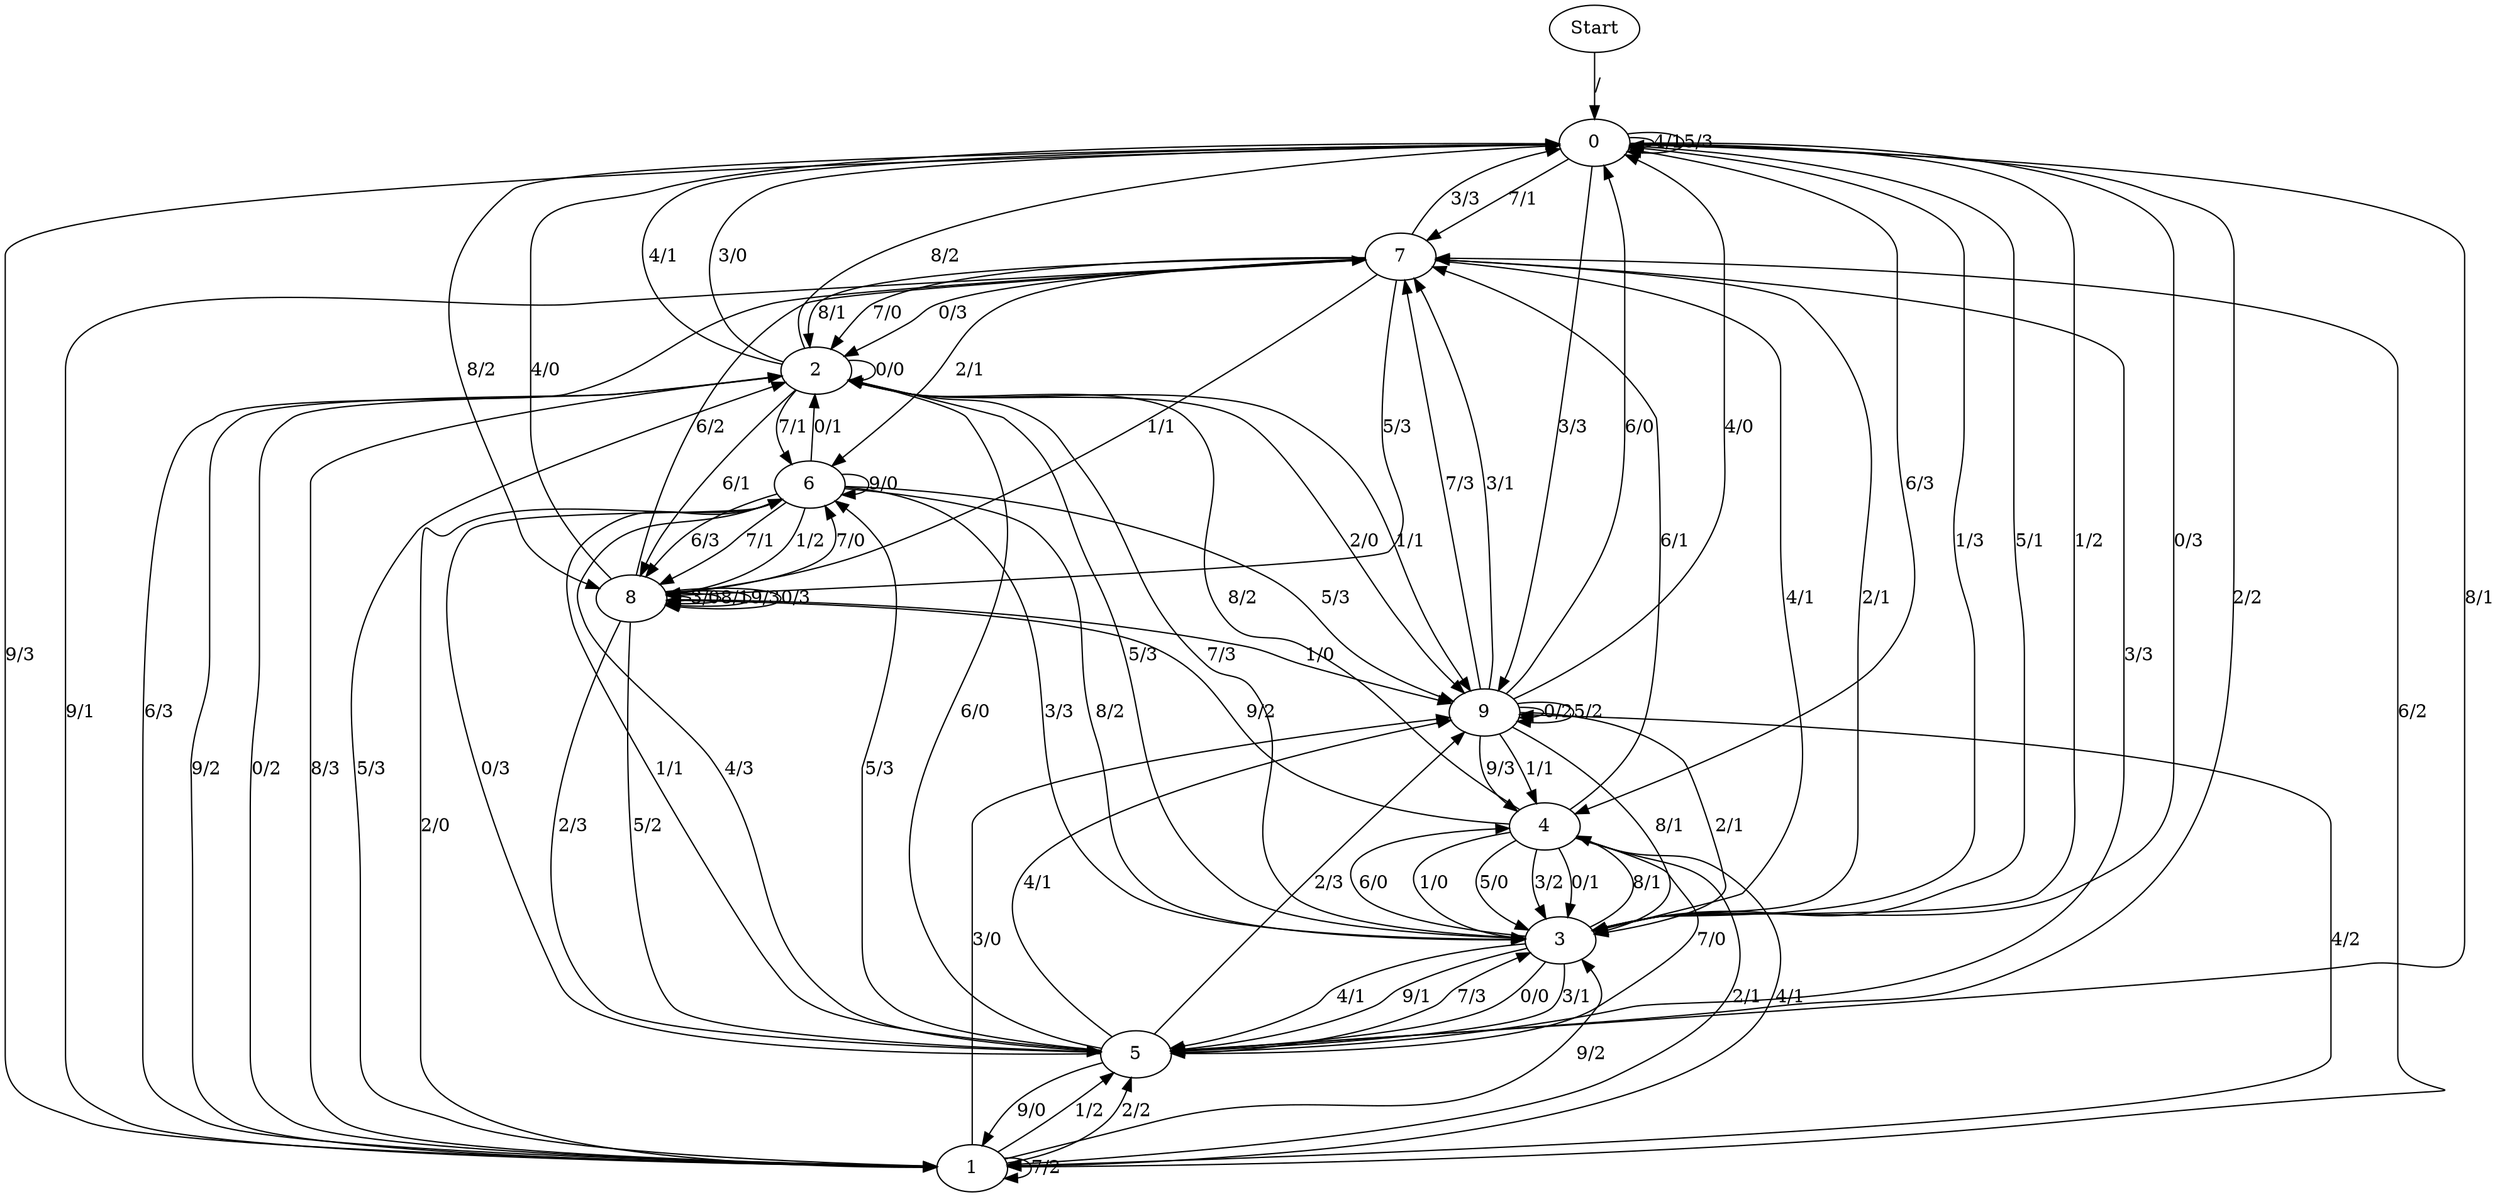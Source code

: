 digraph {
	Start -> 0 [label="/"]
	0 -> 7 [label="7/1"]
	0 -> 0 [label="4/1"]
	0 -> 8 [label="8/2"]
	0 -> 1 [label="9/3"]
	0 -> 5 [label="2/2"]
	0 -> 3 [label="1/2"]
	0 -> 0 [label="5/3"]
	0 -> 9 [label="3/3"]
	0 -> 4 [label="6/3"]
	0 -> 3 [label="0/3"]
	6 -> 6 [label="9/0"]
	6 -> 3 [label="8/2"]
	6 -> 2 [label="0/1"]
	6 -> 8 [label="1/2"]
	6 -> 1 [label="2/0"]
	6 -> 9 [label="5/3"]
	6 -> 5 [label="4/3"]
	6 -> 8 [label="6/3"]
	6 -> 3 [label="3/3"]
	6 -> 8 [label="7/1"]
	2 -> 2 [label="0/0"]
	2 -> 9 [label="1/1"]
	2 -> 0 [label="4/1"]
	2 -> 0 [label="3/0"]
	2 -> 6 [label="7/1"]
	2 -> 1 [label="9/2"]
	2 -> 9 [label="2/0"]
	2 -> 3 [label="5/3"]
	2 -> 8 [label="6/1"]
	2 -> 0 [label="8/2"]
	3 -> 2 [label="7/3"]
	3 -> 5 [label="9/1"]
	3 -> 7 [label="2/1"]
	3 -> 0 [label="1/3"]
	3 -> 5 [label="4/1"]
	3 -> 4 [label="8/1"]
	3 -> 5 [label="0/0"]
	3 -> 0 [label="5/1"]
	3 -> 4 [label="6/0"]
	3 -> 5 [label="3/1"]
	5 -> 0 [label="8/1"]
	5 -> 6 [label="5/3"]
	5 -> 3 [label="7/3"]
	5 -> 9 [label="2/3"]
	5 -> 1 [label="9/0"]
	5 -> 9 [label="4/1"]
	5 -> 6 [label="0/3"]
	5 -> 6 [label="1/1"]
	5 -> 2 [label="6/0"]
	5 -> 7 [label="3/3"]
	9 -> 3 [label="2/1"]
	9 -> 4 [label="9/3"]
	9 -> 7 [label="7/3"]
	9 -> 9 [label="0/2"]
	9 -> 0 [label="6/0"]
	9 -> 3 [label="8/1"]
	9 -> 7 [label="3/1"]
	9 -> 4 [label="1/1"]
	9 -> 9 [label="5/2"]
	9 -> 0 [label="4/0"]
	4 -> 5 [label="7/0"]
	4 -> 3 [label="0/1"]
	4 -> 3 [label="1/0"]
	4 -> 1 [label="2/1"]
	4 -> 3 [label="5/0"]
	4 -> 3 [label="3/2"]
	4 -> 7 [label="6/1"]
	4 -> 8 [label="9/2"]
	4 -> 2 [label="8/2"]
	4 -> 1 [label="4/1"]
	1 -> 9 [label="3/0"]
	1 -> 9 [label="4/2"]
	1 -> 3 [label="9/2"]
	1 -> 1 [label="7/2"]
	1 -> 2 [label="0/2"]
	1 -> 5 [label="1/2"]
	1 -> 5 [label="2/2"]
	1 -> 2 [label="8/3"]
	1 -> 7 [label="6/2"]
	1 -> 2 [label="5/3"]
	7 -> 1 [label="9/1"]
	7 -> 8 [label="1/1"]
	7 -> 1 [label="6/3"]
	7 -> 2 [label="0/3"]
	7 -> 8 [label="5/3"]
	7 -> 2 [label="8/1"]
	7 -> 6 [label="2/1"]
	7 -> 2 [label="7/0"]
	7 -> 0 [label="3/3"]
	7 -> 3 [label="4/1"]
	8 -> 8 [label="3/0"]
	8 -> 6 [label="7/0"]
	8 -> 9 [label="1/0"]
	8 -> 5 [label="2/3"]
	8 -> 5 [label="5/2"]
	8 -> 8 [label="8/1"]
	8 -> 8 [label="9/3"]
	8 -> 0 [label="4/0"]
	8 -> 8 [label="0/3"]
	8 -> 7 [label="6/2"]
}